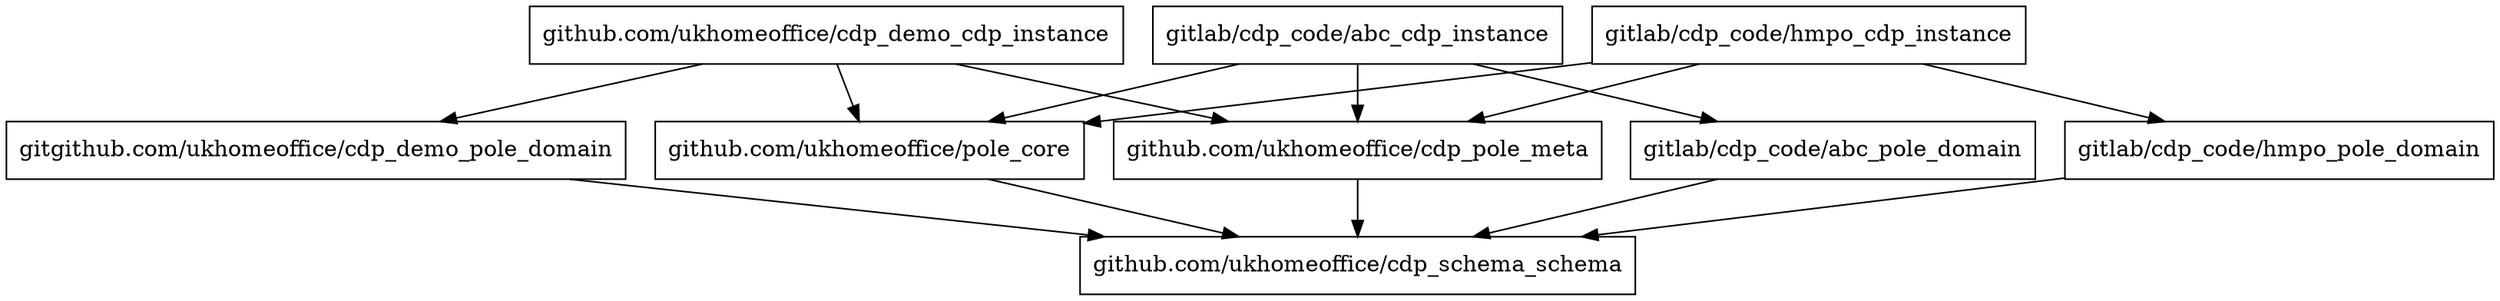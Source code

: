 digraph{
  node [shape=rectangle]

  # core
  pole_schema_schema [label="github.com/ukhomeoffice/cdp_schema_schema"]
  pole_core [label="github.com/ukhomeoffice/pole_core"]
  cdp_pole_meta [label="github.com/ukhomeoffice/cdp_pole_meta"]

  cdp_demo_cdp_instance [label="github.com/ukhomeoffice/cdp_demo_cdp_instance"]
  cdp_demo_pole_domain [label="gitgithub.com/ukhomeoffice/cdp_demo_pole_domain"]

  abc_instance [label="gitlab/cdp_code/abc_cdp_instance"]
  abc_pole_domain [label="gitlab/cdp_code/abc_pole_domain"]


  hmpo_instance [label="gitlab/cdp_code/hmpo_cdp_instance"]
  hmpo_pole_domain [label="gitlab/cdp_code/hmpo_pole_domain"]

  cdp_demo_pole_domain -> pole_schema_schema


  abc_pole_domain -> pole_schema_schema
  hmpo_pole_domain -> pole_schema_schema
  pole_core -> pole_schema_schema
  cdp_pole_meta -> pole_schema_schema

  cdp_demo_cdp_instance -> cdp_demo_pole_domain
  cdp_demo_cdp_instance -> pole_core
  cdp_demo_cdp_instance -> cdp_pole_meta

  abc_instance -> abc_pole_domain
  abc_instance -> pole_core
  abc_instance -> cdp_pole_meta

  hmpo_instance -> hmpo_pole_domain
  hmpo_instance -> pole_core
  hmpo_instance -> cdp_pole_meta
}